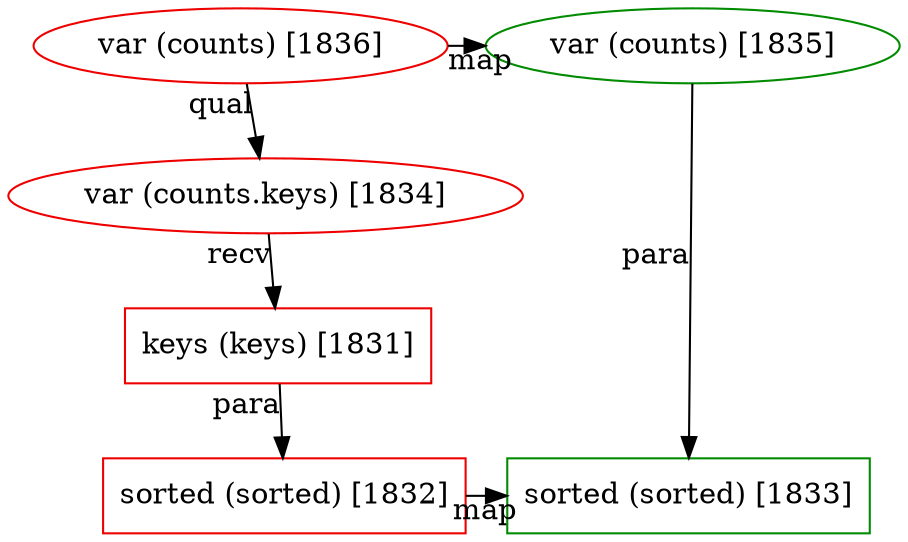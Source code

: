 digraph "fragment-2634.dot" {
	subgraph "subgraph: 1832 to 1833" {
		graph [rank=same]
		1832 [label="sorted (sorted) [1832]" color=red2 shape=box]
		1833 [label="sorted (sorted) [1833]" color=green4 shape=box]
	}
	1831 [label="keys (keys) [1831]" color=red2 shape=box]
	1834 [label="var (counts.keys) [1834]" color=red2 shape=ellipse]
	subgraph "subgraph: 1836 to 1835" {
		graph [rank=same]
		1836 [label="var (counts) [1836]" color=red2 shape=ellipse]
		1835 [label="var (counts) [1835]" color=green4 shape=ellipse]
	}
	1831 -> 1832 [xlabel=para from_closure=False]
	1835 -> 1833 [xlabel=para from_closure=True]
	1832 -> 1833 [xlabel=map from_closure=False]
	1834 -> 1831 [xlabel=recv from_closure=False]
	1836 -> 1834 [xlabel=qual from_closure=True]
	1836 -> 1835 [xlabel=map from_closure=False]
}
